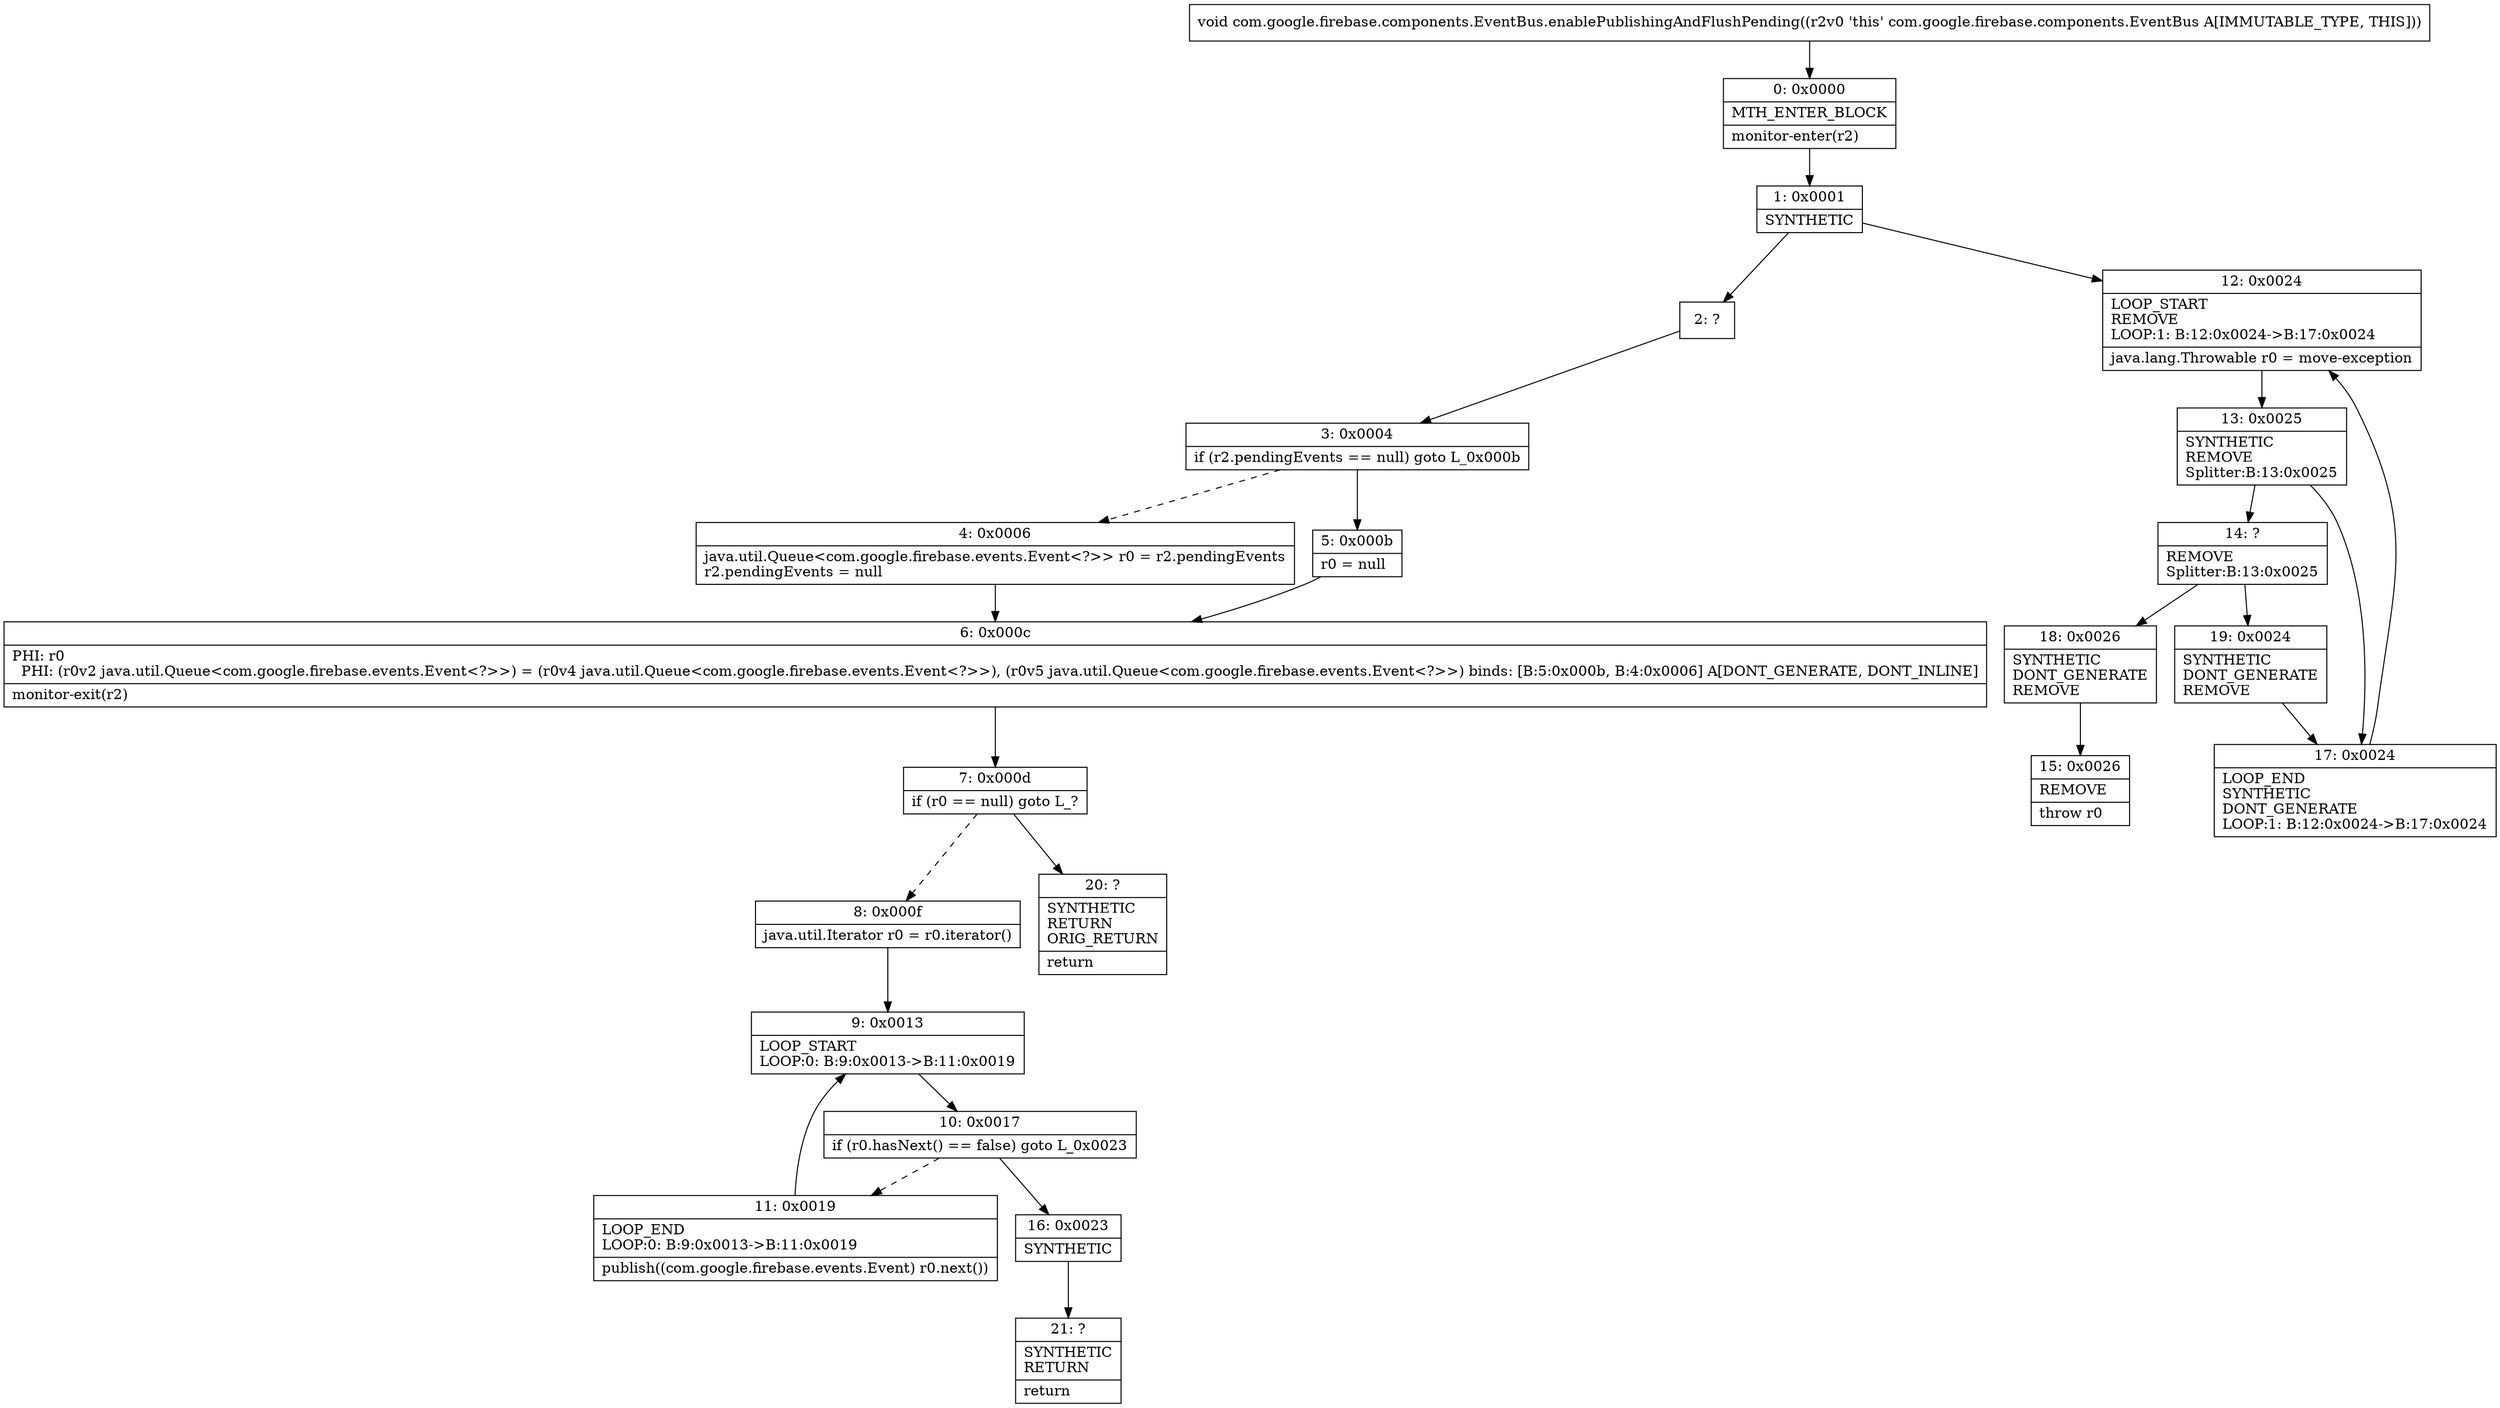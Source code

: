 digraph "CFG forcom.google.firebase.components.EventBus.enablePublishingAndFlushPending()V" {
Node_0 [shape=record,label="{0\:\ 0x0000|MTH_ENTER_BLOCK\l|monitor\-enter(r2)\l}"];
Node_1 [shape=record,label="{1\:\ 0x0001|SYNTHETIC\l}"];
Node_2 [shape=record,label="{2\:\ ?}"];
Node_3 [shape=record,label="{3\:\ 0x0004|if (r2.pendingEvents == null) goto L_0x000b\l}"];
Node_4 [shape=record,label="{4\:\ 0x0006|java.util.Queue\<com.google.firebase.events.Event\<?\>\> r0 = r2.pendingEvents\lr2.pendingEvents = null\l}"];
Node_5 [shape=record,label="{5\:\ 0x000b|r0 = null\l}"];
Node_6 [shape=record,label="{6\:\ 0x000c|PHI: r0 \l  PHI: (r0v2 java.util.Queue\<com.google.firebase.events.Event\<?\>\>) = (r0v4 java.util.Queue\<com.google.firebase.events.Event\<?\>\>), (r0v5 java.util.Queue\<com.google.firebase.events.Event\<?\>\>) binds: [B:5:0x000b, B:4:0x0006] A[DONT_GENERATE, DONT_INLINE]\l|monitor\-exit(r2)\l}"];
Node_7 [shape=record,label="{7\:\ 0x000d|if (r0 == null) goto L_?\l}"];
Node_8 [shape=record,label="{8\:\ 0x000f|java.util.Iterator r0 = r0.iterator()\l}"];
Node_9 [shape=record,label="{9\:\ 0x0013|LOOP_START\lLOOP:0: B:9:0x0013\-\>B:11:0x0019\l}"];
Node_10 [shape=record,label="{10\:\ 0x0017|if (r0.hasNext() == false) goto L_0x0023\l}"];
Node_11 [shape=record,label="{11\:\ 0x0019|LOOP_END\lLOOP:0: B:9:0x0013\-\>B:11:0x0019\l|publish((com.google.firebase.events.Event) r0.next())\l}"];
Node_12 [shape=record,label="{12\:\ 0x0024|LOOP_START\lREMOVE\lLOOP:1: B:12:0x0024\-\>B:17:0x0024\l|java.lang.Throwable r0 = move\-exception\l}"];
Node_13 [shape=record,label="{13\:\ 0x0025|SYNTHETIC\lREMOVE\lSplitter:B:13:0x0025\l}"];
Node_14 [shape=record,label="{14\:\ ?|REMOVE\lSplitter:B:13:0x0025\l}"];
Node_15 [shape=record,label="{15\:\ 0x0026|REMOVE\l|throw r0\l}"];
Node_16 [shape=record,label="{16\:\ 0x0023|SYNTHETIC\l}"];
Node_17 [shape=record,label="{17\:\ 0x0024|LOOP_END\lSYNTHETIC\lDONT_GENERATE\lLOOP:1: B:12:0x0024\-\>B:17:0x0024\l}"];
Node_18 [shape=record,label="{18\:\ 0x0026|SYNTHETIC\lDONT_GENERATE\lREMOVE\l}"];
Node_19 [shape=record,label="{19\:\ 0x0024|SYNTHETIC\lDONT_GENERATE\lREMOVE\l}"];
Node_20 [shape=record,label="{20\:\ ?|SYNTHETIC\lRETURN\lORIG_RETURN\l|return\l}"];
Node_21 [shape=record,label="{21\:\ ?|SYNTHETIC\lRETURN\l|return\l}"];
MethodNode[shape=record,label="{void com.google.firebase.components.EventBus.enablePublishingAndFlushPending((r2v0 'this' com.google.firebase.components.EventBus A[IMMUTABLE_TYPE, THIS])) }"];
MethodNode -> Node_0;
Node_0 -> Node_1;
Node_1 -> Node_2;
Node_1 -> Node_12;
Node_2 -> Node_3;
Node_3 -> Node_4[style=dashed];
Node_3 -> Node_5;
Node_4 -> Node_6;
Node_5 -> Node_6;
Node_6 -> Node_7;
Node_7 -> Node_8[style=dashed];
Node_7 -> Node_20;
Node_8 -> Node_9;
Node_9 -> Node_10;
Node_10 -> Node_11[style=dashed];
Node_10 -> Node_16;
Node_11 -> Node_9;
Node_12 -> Node_13;
Node_13 -> Node_14;
Node_13 -> Node_17;
Node_14 -> Node_18;
Node_14 -> Node_19;
Node_16 -> Node_21;
Node_17 -> Node_12;
Node_18 -> Node_15;
Node_19 -> Node_17;
}

